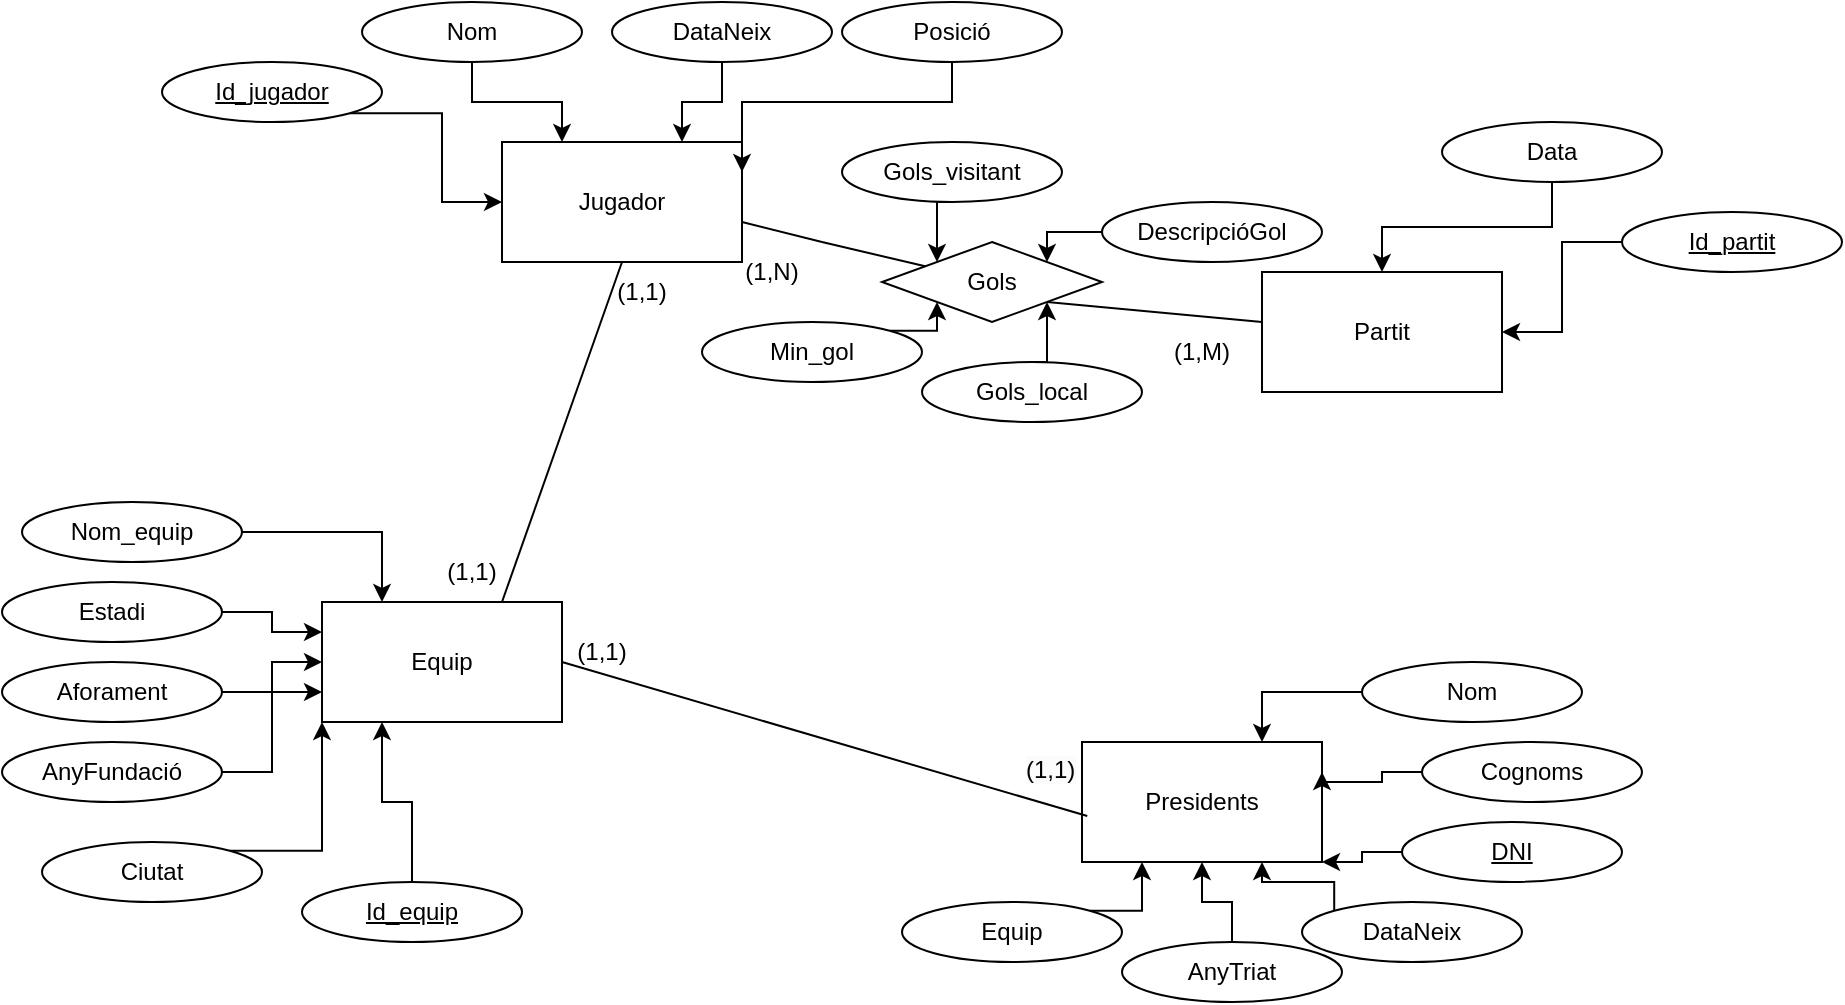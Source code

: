 <mxfile version="22.0.4" type="device">
  <diagram id="R2lEEEUBdFMjLlhIrx00" name="Page-1">
    <mxGraphModel dx="806" dy="495" grid="1" gridSize="10" guides="1" tooltips="1" connect="1" arrows="1" fold="1" page="1" pageScale="1" pageWidth="850" pageHeight="1100" math="0" shadow="0" extFonts="Permanent Marker^https://fonts.googleapis.com/css?family=Permanent+Marker">
      <root>
        <mxCell id="0" />
        <mxCell id="1" parent="0" />
        <mxCell id="VEQ9uskIoEQG_5lfTTBm-1" value="Jugador" style="rounded=0;whiteSpace=wrap;html=1;" parent="1" vertex="1">
          <mxGeometry x="260" y="70" width="120" height="60" as="geometry" />
        </mxCell>
        <mxCell id="VEQ9uskIoEQG_5lfTTBm-22" style="edgeStyle=orthogonalEdgeStyle;rounded=0;orthogonalLoop=1;jettySize=auto;html=1;entryX=0.75;entryY=0;entryDx=0;entryDy=0;" parent="1" source="VEQ9uskIoEQG_5lfTTBm-3" target="VEQ9uskIoEQG_5lfTTBm-1" edge="1">
          <mxGeometry relative="1" as="geometry" />
        </mxCell>
        <mxCell id="VEQ9uskIoEQG_5lfTTBm-3" value="DataNeix" style="ellipse;whiteSpace=wrap;html=1;" parent="1" vertex="1">
          <mxGeometry x="315" width="110" height="30" as="geometry" />
        </mxCell>
        <mxCell id="VEQ9uskIoEQG_5lfTTBm-20" style="edgeStyle=orthogonalEdgeStyle;rounded=0;orthogonalLoop=1;jettySize=auto;html=1;exitX=1;exitY=1;exitDx=0;exitDy=0;entryX=0;entryY=0.5;entryDx=0;entryDy=0;" parent="1" source="VEQ9uskIoEQG_5lfTTBm-4" target="VEQ9uskIoEQG_5lfTTBm-1" edge="1">
          <mxGeometry relative="1" as="geometry" />
        </mxCell>
        <mxCell id="VEQ9uskIoEQG_5lfTTBm-4" value="&lt;u&gt;Id_jugador&lt;/u&gt;" style="ellipse;whiteSpace=wrap;html=1;" parent="1" vertex="1">
          <mxGeometry x="90" y="30" width="110" height="30" as="geometry" />
        </mxCell>
        <mxCell id="VEQ9uskIoEQG_5lfTTBm-21" style="edgeStyle=orthogonalEdgeStyle;rounded=0;orthogonalLoop=1;jettySize=auto;html=1;exitX=0.5;exitY=1;exitDx=0;exitDy=0;entryX=0.25;entryY=0;entryDx=0;entryDy=0;" parent="1" source="VEQ9uskIoEQG_5lfTTBm-5" target="VEQ9uskIoEQG_5lfTTBm-1" edge="1">
          <mxGeometry relative="1" as="geometry" />
        </mxCell>
        <mxCell id="VEQ9uskIoEQG_5lfTTBm-5" value="Nom" style="ellipse;whiteSpace=wrap;html=1;rotation=0;" parent="1" vertex="1">
          <mxGeometry x="190" width="110" height="30" as="geometry" />
        </mxCell>
        <mxCell id="VEQ9uskIoEQG_5lfTTBm-23" style="edgeStyle=orthogonalEdgeStyle;rounded=0;orthogonalLoop=1;jettySize=auto;html=1;exitX=0.5;exitY=1;exitDx=0;exitDy=0;entryX=1;entryY=0.25;entryDx=0;entryDy=0;" parent="1" source="VEQ9uskIoEQG_5lfTTBm-6" target="VEQ9uskIoEQG_5lfTTBm-1" edge="1">
          <mxGeometry relative="1" as="geometry">
            <Array as="points">
              <mxPoint x="485" y="50" />
              <mxPoint x="380" y="50" />
            </Array>
          </mxGeometry>
        </mxCell>
        <mxCell id="VEQ9uskIoEQG_5lfTTBm-6" value="Posició" style="ellipse;whiteSpace=wrap;html=1;" parent="1" vertex="1">
          <mxGeometry x="430" width="110" height="30" as="geometry" />
        </mxCell>
        <mxCell id="VEQ9uskIoEQG_5lfTTBm-12" value="Equip" style="rounded=0;whiteSpace=wrap;html=1;" parent="1" vertex="1">
          <mxGeometry x="170" y="300" width="120" height="60" as="geometry" />
        </mxCell>
        <mxCell id="VEQ9uskIoEQG_5lfTTBm-29" style="edgeStyle=orthogonalEdgeStyle;rounded=0;orthogonalLoop=1;jettySize=auto;html=1;exitX=1;exitY=0.5;exitDx=0;exitDy=0;entryX=0;entryY=0.5;entryDx=0;entryDy=0;" parent="1" source="VEQ9uskIoEQG_5lfTTBm-14" target="VEQ9uskIoEQG_5lfTTBm-12" edge="1">
          <mxGeometry relative="1" as="geometry" />
        </mxCell>
        <mxCell id="VEQ9uskIoEQG_5lfTTBm-14" value="Aforament" style="ellipse;whiteSpace=wrap;html=1;" parent="1" vertex="1">
          <mxGeometry x="10" y="330" width="110" height="30" as="geometry" />
        </mxCell>
        <mxCell id="VEQ9uskIoEQG_5lfTTBm-28" style="edgeStyle=orthogonalEdgeStyle;rounded=0;orthogonalLoop=1;jettySize=auto;html=1;exitX=1;exitY=0.5;exitDx=0;exitDy=0;entryX=0;entryY=0.25;entryDx=0;entryDy=0;" parent="1" source="VEQ9uskIoEQG_5lfTTBm-15" target="VEQ9uskIoEQG_5lfTTBm-12" edge="1">
          <mxGeometry relative="1" as="geometry" />
        </mxCell>
        <mxCell id="VEQ9uskIoEQG_5lfTTBm-15" value="Estadi" style="ellipse;whiteSpace=wrap;html=1;" parent="1" vertex="1">
          <mxGeometry x="10" y="290" width="110" height="30" as="geometry" />
        </mxCell>
        <mxCell id="VEQ9uskIoEQG_5lfTTBm-27" style="edgeStyle=orthogonalEdgeStyle;rounded=0;orthogonalLoop=1;jettySize=auto;html=1;exitX=1;exitY=0.5;exitDx=0;exitDy=0;entryX=0.25;entryY=0;entryDx=0;entryDy=0;" parent="1" source="VEQ9uskIoEQG_5lfTTBm-16" target="VEQ9uskIoEQG_5lfTTBm-12" edge="1">
          <mxGeometry relative="1" as="geometry" />
        </mxCell>
        <mxCell id="VEQ9uskIoEQG_5lfTTBm-16" value="Nom_equip" style="ellipse;whiteSpace=wrap;html=1;" parent="1" vertex="1">
          <mxGeometry x="20" y="250" width="110" height="30" as="geometry" />
        </mxCell>
        <mxCell id="VEQ9uskIoEQG_5lfTTBm-30" style="edgeStyle=orthogonalEdgeStyle;rounded=0;orthogonalLoop=1;jettySize=auto;html=1;exitX=1;exitY=0.5;exitDx=0;exitDy=0;entryX=0;entryY=0.75;entryDx=0;entryDy=0;" parent="1" source="VEQ9uskIoEQG_5lfTTBm-17" target="VEQ9uskIoEQG_5lfTTBm-12" edge="1">
          <mxGeometry relative="1" as="geometry" />
        </mxCell>
        <mxCell id="VEQ9uskIoEQG_5lfTTBm-17" value="AnyFundació" style="ellipse;whiteSpace=wrap;html=1;" parent="1" vertex="1">
          <mxGeometry x="10" y="370" width="110" height="30" as="geometry" />
        </mxCell>
        <mxCell id="VEQ9uskIoEQG_5lfTTBm-31" style="edgeStyle=orthogonalEdgeStyle;rounded=0;orthogonalLoop=1;jettySize=auto;html=1;exitX=1;exitY=0;exitDx=0;exitDy=0;entryX=0;entryY=1;entryDx=0;entryDy=0;" parent="1" source="VEQ9uskIoEQG_5lfTTBm-18" target="VEQ9uskIoEQG_5lfTTBm-12" edge="1">
          <mxGeometry relative="1" as="geometry" />
        </mxCell>
        <mxCell id="VEQ9uskIoEQG_5lfTTBm-18" value="Ciutat" style="ellipse;whiteSpace=wrap;html=1;" parent="1" vertex="1">
          <mxGeometry x="30" y="420" width="110" height="30" as="geometry" />
        </mxCell>
        <mxCell id="VEQ9uskIoEQG_5lfTTBm-32" style="edgeStyle=orthogonalEdgeStyle;rounded=0;orthogonalLoop=1;jettySize=auto;html=1;exitX=0.5;exitY=0;exitDx=0;exitDy=0;entryX=0.25;entryY=1;entryDx=0;entryDy=0;" parent="1" source="VEQ9uskIoEQG_5lfTTBm-24" target="VEQ9uskIoEQG_5lfTTBm-12" edge="1">
          <mxGeometry relative="1" as="geometry" />
        </mxCell>
        <mxCell id="VEQ9uskIoEQG_5lfTTBm-24" value="&lt;u&gt;Id_equip&lt;/u&gt;" style="ellipse;whiteSpace=wrap;html=1;" parent="1" vertex="1">
          <mxGeometry x="160" y="440" width="110" height="30" as="geometry" />
        </mxCell>
        <mxCell id="VEQ9uskIoEQG_5lfTTBm-25" value="Partit" style="rounded=0;whiteSpace=wrap;html=1;" parent="1" vertex="1">
          <mxGeometry x="640" y="135" width="120" height="60" as="geometry" />
        </mxCell>
        <mxCell id="VEQ9uskIoEQG_5lfTTBm-26" value="Presidents" style="rounded=0;whiteSpace=wrap;html=1;" parent="1" vertex="1">
          <mxGeometry x="550" y="370" width="120" height="60" as="geometry" />
        </mxCell>
        <mxCell id="VEQ9uskIoEQG_5lfTTBm-41" style="edgeStyle=orthogonalEdgeStyle;rounded=0;orthogonalLoop=1;jettySize=auto;html=1;exitX=0.5;exitY=1;exitDx=0;exitDy=0;entryX=0.5;entryY=0;entryDx=0;entryDy=0;" parent="1" source="VEQ9uskIoEQG_5lfTTBm-34" target="VEQ9uskIoEQG_5lfTTBm-25" edge="1">
          <mxGeometry relative="1" as="geometry" />
        </mxCell>
        <mxCell id="VEQ9uskIoEQG_5lfTTBm-34" value="Data" style="ellipse;whiteSpace=wrap;html=1;" parent="1" vertex="1">
          <mxGeometry x="730" y="60" width="110" height="30" as="geometry" />
        </mxCell>
        <mxCell id="YNiEhLIQ4IZaoLBRzySC-3" style="edgeStyle=orthogonalEdgeStyle;rounded=0;orthogonalLoop=1;jettySize=auto;html=1;exitX=0.5;exitY=0;exitDx=0;exitDy=0;entryX=1;entryY=1;entryDx=0;entryDy=0;" edge="1" parent="1" source="VEQ9uskIoEQG_5lfTTBm-35" target="VEQ9uskIoEQG_5lfTTBm-40">
          <mxGeometry relative="1" as="geometry" />
        </mxCell>
        <mxCell id="VEQ9uskIoEQG_5lfTTBm-35" value="Gols_local" style="ellipse;whiteSpace=wrap;html=1;" parent="1" vertex="1">
          <mxGeometry x="470" y="180" width="110" height="30" as="geometry" />
        </mxCell>
        <mxCell id="YNiEhLIQ4IZaoLBRzySC-5" style="edgeStyle=orthogonalEdgeStyle;rounded=0;orthogonalLoop=1;jettySize=auto;html=1;exitX=0.5;exitY=1;exitDx=0;exitDy=0;entryX=0;entryY=0;entryDx=0;entryDy=0;" edge="1" parent="1" source="VEQ9uskIoEQG_5lfTTBm-36" target="VEQ9uskIoEQG_5lfTTBm-40">
          <mxGeometry relative="1" as="geometry" />
        </mxCell>
        <mxCell id="VEQ9uskIoEQG_5lfTTBm-36" value="Gols_visitant" style="ellipse;whiteSpace=wrap;html=1;" parent="1" vertex="1">
          <mxGeometry x="430" y="70" width="110" height="30" as="geometry" />
        </mxCell>
        <mxCell id="YNiEhLIQ4IZaoLBRzySC-1" style="edgeStyle=orthogonalEdgeStyle;rounded=0;orthogonalLoop=1;jettySize=auto;html=1;exitX=0;exitY=0.5;exitDx=0;exitDy=0;entryX=1;entryY=0.5;entryDx=0;entryDy=0;" edge="1" parent="1" source="VEQ9uskIoEQG_5lfTTBm-37" target="VEQ9uskIoEQG_5lfTTBm-25">
          <mxGeometry relative="1" as="geometry" />
        </mxCell>
        <mxCell id="VEQ9uskIoEQG_5lfTTBm-37" value="&lt;u&gt;Id_partit&lt;/u&gt;" style="ellipse;whiteSpace=wrap;html=1;" parent="1" vertex="1">
          <mxGeometry x="820" y="105" width="110" height="30" as="geometry" />
        </mxCell>
        <mxCell id="VEQ9uskIoEQG_5lfTTBm-40" value="Gols" style="rhombus;whiteSpace=wrap;html=1;" parent="1" vertex="1">
          <mxGeometry x="450" y="120" width="110" height="40" as="geometry" />
        </mxCell>
        <mxCell id="YNiEhLIQ4IZaoLBRzySC-2" style="edgeStyle=orthogonalEdgeStyle;rounded=0;orthogonalLoop=1;jettySize=auto;html=1;exitX=1;exitY=0;exitDx=0;exitDy=0;entryX=0;entryY=1;entryDx=0;entryDy=0;" edge="1" parent="1" source="VEQ9uskIoEQG_5lfTTBm-46" target="VEQ9uskIoEQG_5lfTTBm-40">
          <mxGeometry relative="1" as="geometry" />
        </mxCell>
        <mxCell id="VEQ9uskIoEQG_5lfTTBm-46" value="Min_gol" style="ellipse;whiteSpace=wrap;html=1;" parent="1" vertex="1">
          <mxGeometry x="360" y="160" width="110" height="30" as="geometry" />
        </mxCell>
        <mxCell id="YNiEhLIQ4IZaoLBRzySC-4" style="edgeStyle=orthogonalEdgeStyle;rounded=0;orthogonalLoop=1;jettySize=auto;html=1;exitX=0;exitY=0.5;exitDx=0;exitDy=0;entryX=1;entryY=0;entryDx=0;entryDy=0;" edge="1" parent="1" source="VEQ9uskIoEQG_5lfTTBm-47" target="VEQ9uskIoEQG_5lfTTBm-40">
          <mxGeometry relative="1" as="geometry" />
        </mxCell>
        <mxCell id="VEQ9uskIoEQG_5lfTTBm-47" value="DescripcióGol" style="ellipse;whiteSpace=wrap;html=1;fontStyle=0" parent="1" vertex="1">
          <mxGeometry x="560" y="100" width="110" height="30" as="geometry" />
        </mxCell>
        <mxCell id="VEQ9uskIoEQG_5lfTTBm-61" style="edgeStyle=orthogonalEdgeStyle;rounded=0;orthogonalLoop=1;jettySize=auto;html=1;exitX=0;exitY=0.5;exitDx=0;exitDy=0;entryX=1;entryY=0.25;entryDx=0;entryDy=0;" parent="1" source="VEQ9uskIoEQG_5lfTTBm-50" target="VEQ9uskIoEQG_5lfTTBm-26" edge="1">
          <mxGeometry relative="1" as="geometry">
            <Array as="points">
              <mxPoint x="700" y="390" />
              <mxPoint x="670" y="390" />
            </Array>
          </mxGeometry>
        </mxCell>
        <mxCell id="VEQ9uskIoEQG_5lfTTBm-50" value="Cognoms" style="ellipse;whiteSpace=wrap;html=1;" parent="1" vertex="1">
          <mxGeometry x="720" y="370" width="110" height="30" as="geometry" />
        </mxCell>
        <mxCell id="VEQ9uskIoEQG_5lfTTBm-62" style="edgeStyle=orthogonalEdgeStyle;rounded=0;orthogonalLoop=1;jettySize=auto;html=1;exitX=0;exitY=0.5;exitDx=0;exitDy=0;entryX=1;entryY=1;entryDx=0;entryDy=0;" parent="1" source="VEQ9uskIoEQG_5lfTTBm-51" target="VEQ9uskIoEQG_5lfTTBm-26" edge="1">
          <mxGeometry relative="1" as="geometry">
            <Array as="points">
              <mxPoint x="690" y="425" />
              <mxPoint x="690" y="430" />
            </Array>
          </mxGeometry>
        </mxCell>
        <mxCell id="VEQ9uskIoEQG_5lfTTBm-51" value="&lt;u&gt;DNI&lt;/u&gt;" style="ellipse;whiteSpace=wrap;html=1;" parent="1" vertex="1">
          <mxGeometry x="710" y="410" width="110" height="30" as="geometry" />
        </mxCell>
        <mxCell id="VEQ9uskIoEQG_5lfTTBm-63" style="edgeStyle=orthogonalEdgeStyle;rounded=0;orthogonalLoop=1;jettySize=auto;html=1;exitX=0;exitY=0;exitDx=0;exitDy=0;entryX=0.75;entryY=1;entryDx=0;entryDy=0;" parent="1" source="VEQ9uskIoEQG_5lfTTBm-52" target="VEQ9uskIoEQG_5lfTTBm-26" edge="1">
          <mxGeometry relative="1" as="geometry">
            <Array as="points">
              <mxPoint x="676" y="440" />
              <mxPoint x="640" y="440" />
            </Array>
          </mxGeometry>
        </mxCell>
        <mxCell id="VEQ9uskIoEQG_5lfTTBm-52" value="DataNeix" style="ellipse;whiteSpace=wrap;html=1;" parent="1" vertex="1">
          <mxGeometry x="660" y="450" width="110" height="30" as="geometry" />
        </mxCell>
        <mxCell id="VEQ9uskIoEQG_5lfTTBm-65" style="edgeStyle=orthogonalEdgeStyle;rounded=0;orthogonalLoop=1;jettySize=auto;html=1;exitX=0.5;exitY=0;exitDx=0;exitDy=0;entryX=0.5;entryY=1;entryDx=0;entryDy=0;" parent="1" source="VEQ9uskIoEQG_5lfTTBm-53" target="VEQ9uskIoEQG_5lfTTBm-26" edge="1">
          <mxGeometry relative="1" as="geometry" />
        </mxCell>
        <mxCell id="VEQ9uskIoEQG_5lfTTBm-53" value="AnyTriat" style="ellipse;whiteSpace=wrap;html=1;" parent="1" vertex="1">
          <mxGeometry x="570" y="470" width="110" height="30" as="geometry" />
        </mxCell>
        <mxCell id="VEQ9uskIoEQG_5lfTTBm-66" style="edgeStyle=orthogonalEdgeStyle;rounded=0;orthogonalLoop=1;jettySize=auto;html=1;exitX=1;exitY=0;exitDx=0;exitDy=0;entryX=0.25;entryY=1;entryDx=0;entryDy=0;" parent="1" source="VEQ9uskIoEQG_5lfTTBm-54" target="VEQ9uskIoEQG_5lfTTBm-26" edge="1">
          <mxGeometry relative="1" as="geometry" />
        </mxCell>
        <mxCell id="VEQ9uskIoEQG_5lfTTBm-54" value="Equip" style="ellipse;whiteSpace=wrap;html=1;" parent="1" vertex="1">
          <mxGeometry x="460" y="450" width="110" height="30" as="geometry" />
        </mxCell>
        <mxCell id="VEQ9uskIoEQG_5lfTTBm-60" style="edgeStyle=orthogonalEdgeStyle;rounded=0;orthogonalLoop=1;jettySize=auto;html=1;exitX=0;exitY=0.5;exitDx=0;exitDy=0;entryX=0.75;entryY=0;entryDx=0;entryDy=0;" parent="1" source="VEQ9uskIoEQG_5lfTTBm-55" target="VEQ9uskIoEQG_5lfTTBm-26" edge="1">
          <mxGeometry relative="1" as="geometry" />
        </mxCell>
        <mxCell id="VEQ9uskIoEQG_5lfTTBm-55" value="Nom" style="ellipse;whiteSpace=wrap;html=1;" parent="1" vertex="1">
          <mxGeometry x="690" y="330" width="110" height="30" as="geometry" />
        </mxCell>
        <mxCell id="VEQ9uskIoEQG_5lfTTBm-57" value="" style="endArrow=none;html=1;rounded=0;entryX=0.022;entryY=0.617;entryDx=0;entryDy=0;entryPerimeter=0;exitX=1;exitY=0.5;exitDx=0;exitDy=0;" parent="1" source="VEQ9uskIoEQG_5lfTTBm-12" target="VEQ9uskIoEQG_5lfTTBm-26" edge="1">
          <mxGeometry width="50" height="50" relative="1" as="geometry">
            <mxPoint x="440" y="300" as="sourcePoint" />
            <mxPoint x="490" y="250" as="targetPoint" />
          </mxGeometry>
        </mxCell>
        <mxCell id="VEQ9uskIoEQG_5lfTTBm-58" value="(1,1)" style="text;html=1;strokeColor=none;fillColor=none;align=center;verticalAlign=middle;whiteSpace=wrap;rounded=0;" parent="1" vertex="1">
          <mxGeometry x="280" y="310" width="60" height="30" as="geometry" />
        </mxCell>
        <mxCell id="VEQ9uskIoEQG_5lfTTBm-59" value="&lt;span style=&quot;color: rgb(0, 0, 0); font-family: Helvetica; font-size: 12px; font-style: normal; font-variant-ligatures: normal; font-variant-caps: normal; font-weight: 400; letter-spacing: normal; orphans: 2; text-align: center; text-indent: 0px; text-transform: none; widows: 2; word-spacing: 0px; -webkit-text-stroke-width: 0px; background-color: rgb(251, 251, 251); text-decoration-thickness: initial; text-decoration-style: initial; text-decoration-color: initial; float: none; display: inline !important;&quot;&gt;(1,1)&lt;/span&gt;" style="text;whiteSpace=wrap;html=1;" parent="1" vertex="1">
          <mxGeometry x="520" y="370" width="60" height="40" as="geometry" />
        </mxCell>
        <mxCell id="VEQ9uskIoEQG_5lfTTBm-67" value="" style="endArrow=none;html=1;rounded=0;exitX=0.75;exitY=0;exitDx=0;exitDy=0;" parent="1" source="VEQ9uskIoEQG_5lfTTBm-12" edge="1">
          <mxGeometry width="50" height="50" relative="1" as="geometry">
            <mxPoint x="270" y="230" as="sourcePoint" />
            <mxPoint x="320" y="130" as="targetPoint" />
          </mxGeometry>
        </mxCell>
        <mxCell id="VEQ9uskIoEQG_5lfTTBm-70" value="(1,1)" style="text;html=1;strokeColor=none;fillColor=none;align=center;verticalAlign=middle;whiteSpace=wrap;rounded=0;" parent="1" vertex="1">
          <mxGeometry x="300" y="130" width="60" height="30" as="geometry" />
        </mxCell>
        <mxCell id="VEQ9uskIoEQG_5lfTTBm-71" value="(1,1)" style="text;html=1;strokeColor=none;fillColor=none;align=center;verticalAlign=middle;whiteSpace=wrap;rounded=0;" parent="1" vertex="1">
          <mxGeometry x="215" y="270" width="60" height="30" as="geometry" />
        </mxCell>
        <mxCell id="VEQ9uskIoEQG_5lfTTBm-72" value="" style="endArrow=none;html=1;rounded=0;" parent="1" edge="1">
          <mxGeometry width="50" height="50" relative="1" as="geometry">
            <mxPoint x="420" y="120" as="sourcePoint" />
            <mxPoint x="380" y="110" as="targetPoint" />
          </mxGeometry>
        </mxCell>
        <mxCell id="VEQ9uskIoEQG_5lfTTBm-74" value="" style="endArrow=none;html=1;rounded=0;exitX=1;exitY=1;exitDx=0;exitDy=0;" parent="1" source="VEQ9uskIoEQG_5lfTTBm-40" edge="1">
          <mxGeometry width="50" height="50" relative="1" as="geometry">
            <mxPoint x="590" y="210" as="sourcePoint" />
            <mxPoint x="640" y="160" as="targetPoint" />
          </mxGeometry>
        </mxCell>
        <mxCell id="VEQ9uskIoEQG_5lfTTBm-76" value="" style="endArrow=none;html=1;rounded=0;" parent="1" source="VEQ9uskIoEQG_5lfTTBm-40" edge="1">
          <mxGeometry width="50" height="50" relative="1" as="geometry">
            <mxPoint x="472" y="132" as="sourcePoint" />
            <mxPoint x="420" y="120" as="targetPoint" />
          </mxGeometry>
        </mxCell>
        <mxCell id="VEQ9uskIoEQG_5lfTTBm-77" value="(1,M)" style="text;html=1;strokeColor=none;fillColor=none;align=center;verticalAlign=middle;whiteSpace=wrap;rounded=0;" parent="1" vertex="1">
          <mxGeometry x="580" y="160" width="60" height="30" as="geometry" />
        </mxCell>
        <mxCell id="VEQ9uskIoEQG_5lfTTBm-78" value="(1,N)" style="text;html=1;strokeColor=none;fillColor=none;align=center;verticalAlign=middle;whiteSpace=wrap;rounded=0;" parent="1" vertex="1">
          <mxGeometry x="365" y="120" width="60" height="30" as="geometry" />
        </mxCell>
      </root>
    </mxGraphModel>
  </diagram>
</mxfile>
